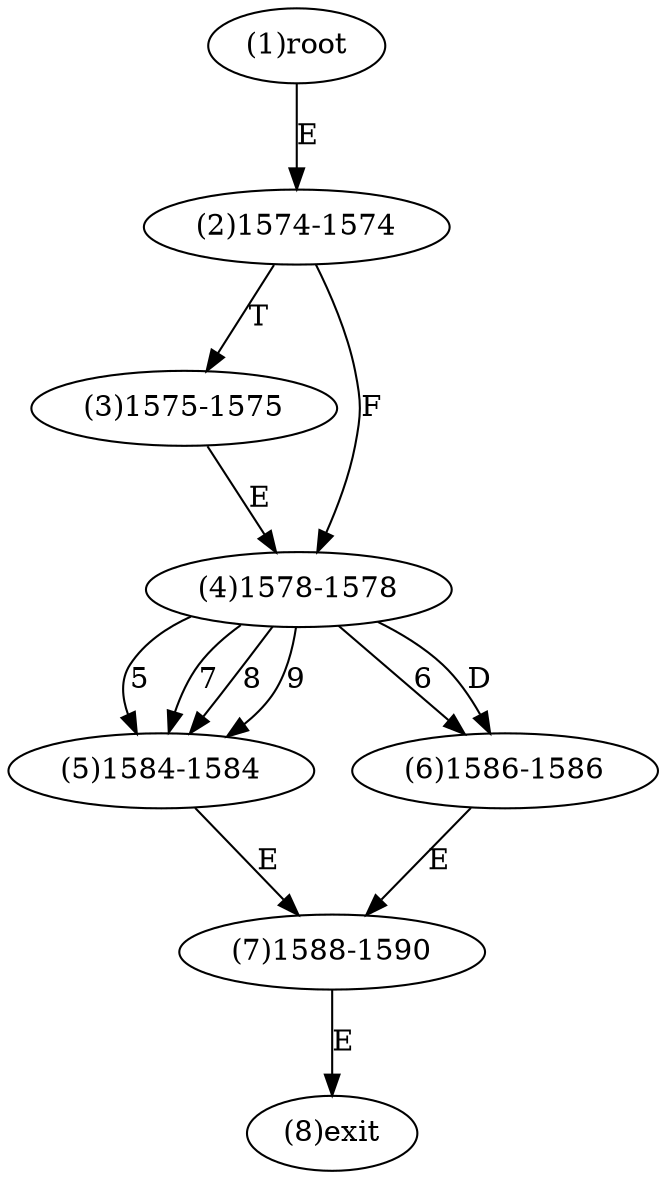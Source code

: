 digraph "" { 
1[ label="(1)root"];
2[ label="(2)1574-1574"];
3[ label="(3)1575-1575"];
4[ label="(4)1578-1578"];
5[ label="(5)1584-1584"];
6[ label="(6)1586-1586"];
7[ label="(7)1588-1590"];
8[ label="(8)exit"];
1->2[ label="E"];
2->4[ label="F"];
2->3[ label="T"];
3->4[ label="E"];
4->5[ label="5"];
4->6[ label="6"];
4->5[ label="7"];
4->5[ label="8"];
4->5[ label="9"];
4->6[ label="D"];
5->7[ label="E"];
6->7[ label="E"];
7->8[ label="E"];
}